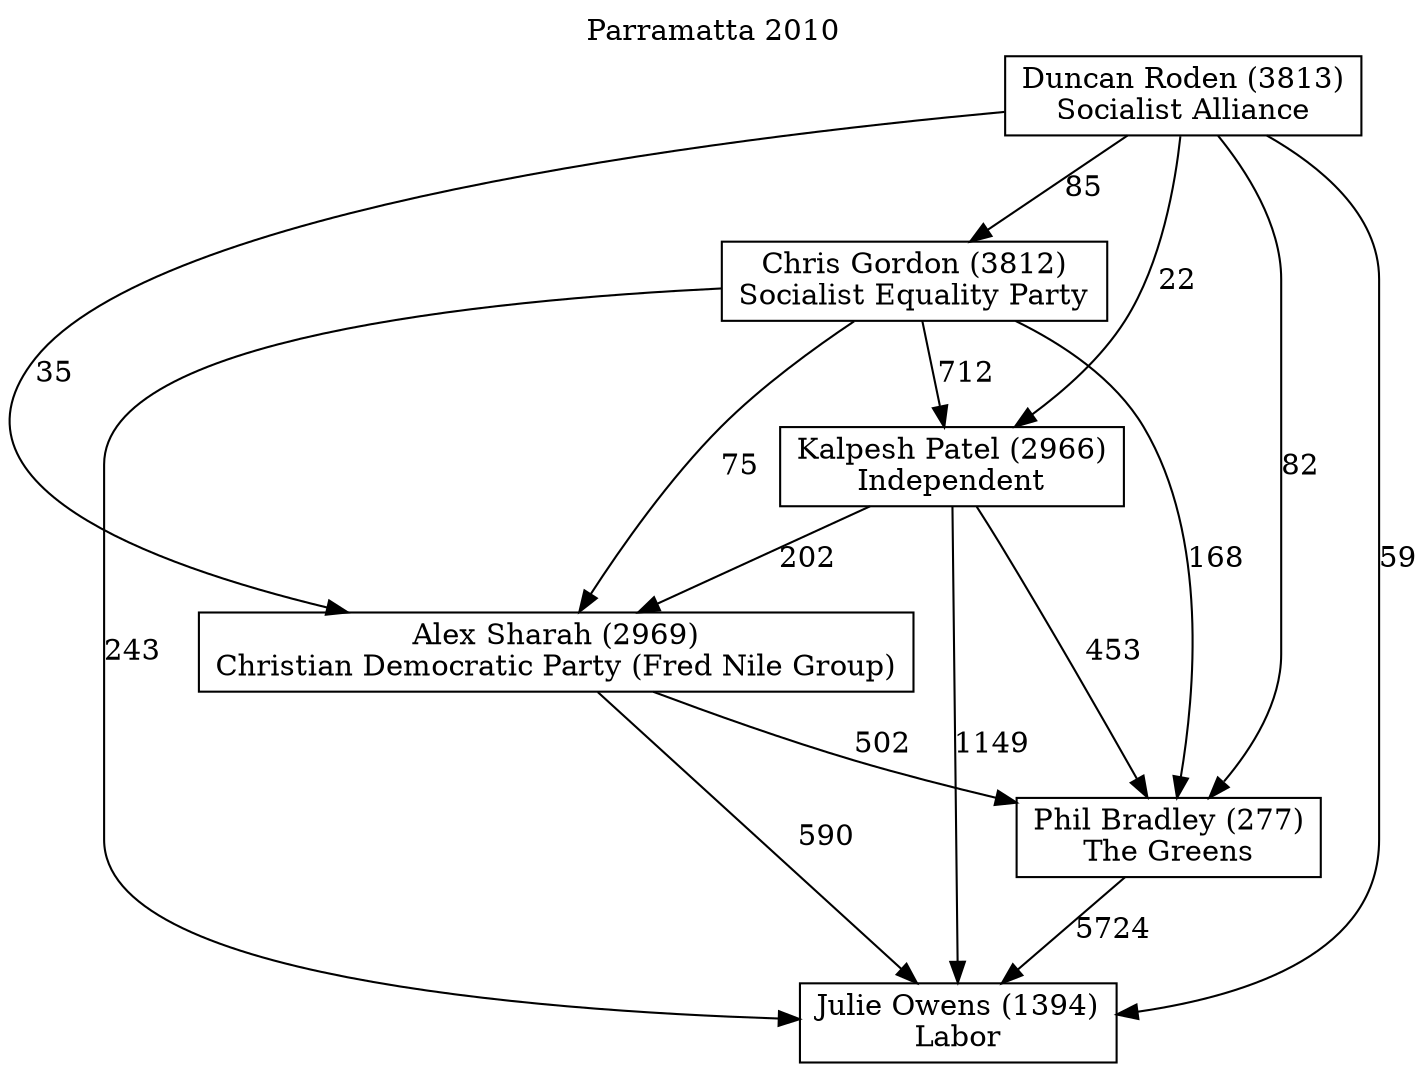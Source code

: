 // House preference flow
digraph "Julie Owens (1394)_Parramatta_2010" {
	graph [label="Parramatta 2010" labelloc=t mclimit=10]
	node [shape=box]
	"Alex Sharah (2969)" [label="Alex Sharah (2969)
Christian Democratic Party (Fred Nile Group)"]
	"Chris Gordon (3812)" [label="Chris Gordon (3812)
Socialist Equality Party"]
	"Duncan Roden (3813)" [label="Duncan Roden (3813)
Socialist Alliance"]
	"Julie Owens (1394)" [label="Julie Owens (1394)
Labor"]
	"Kalpesh Patel (2966)" [label="Kalpesh Patel (2966)
Independent"]
	"Phil Bradley (277)" [label="Phil Bradley (277)
The Greens"]
	"Alex Sharah (2969)" -> "Julie Owens (1394)" [label=590]
	"Alex Sharah (2969)" -> "Phil Bradley (277)" [label=502]
	"Chris Gordon (3812)" -> "Alex Sharah (2969)" [label=75]
	"Chris Gordon (3812)" -> "Julie Owens (1394)" [label=243]
	"Chris Gordon (3812)" -> "Kalpesh Patel (2966)" [label=712]
	"Chris Gordon (3812)" -> "Phil Bradley (277)" [label=168]
	"Duncan Roden (3813)" -> "Alex Sharah (2969)" [label=35]
	"Duncan Roden (3813)" -> "Chris Gordon (3812)" [label=85]
	"Duncan Roden (3813)" -> "Julie Owens (1394)" [label=59]
	"Duncan Roden (3813)" -> "Kalpesh Patel (2966)" [label=22]
	"Duncan Roden (3813)" -> "Phil Bradley (277)" [label=82]
	"Kalpesh Patel (2966)" -> "Alex Sharah (2969)" [label=202]
	"Kalpesh Patel (2966)" -> "Julie Owens (1394)" [label=1149]
	"Kalpesh Patel (2966)" -> "Phil Bradley (277)" [label=453]
	"Phil Bradley (277)" -> "Julie Owens (1394)" [label=5724]
}
